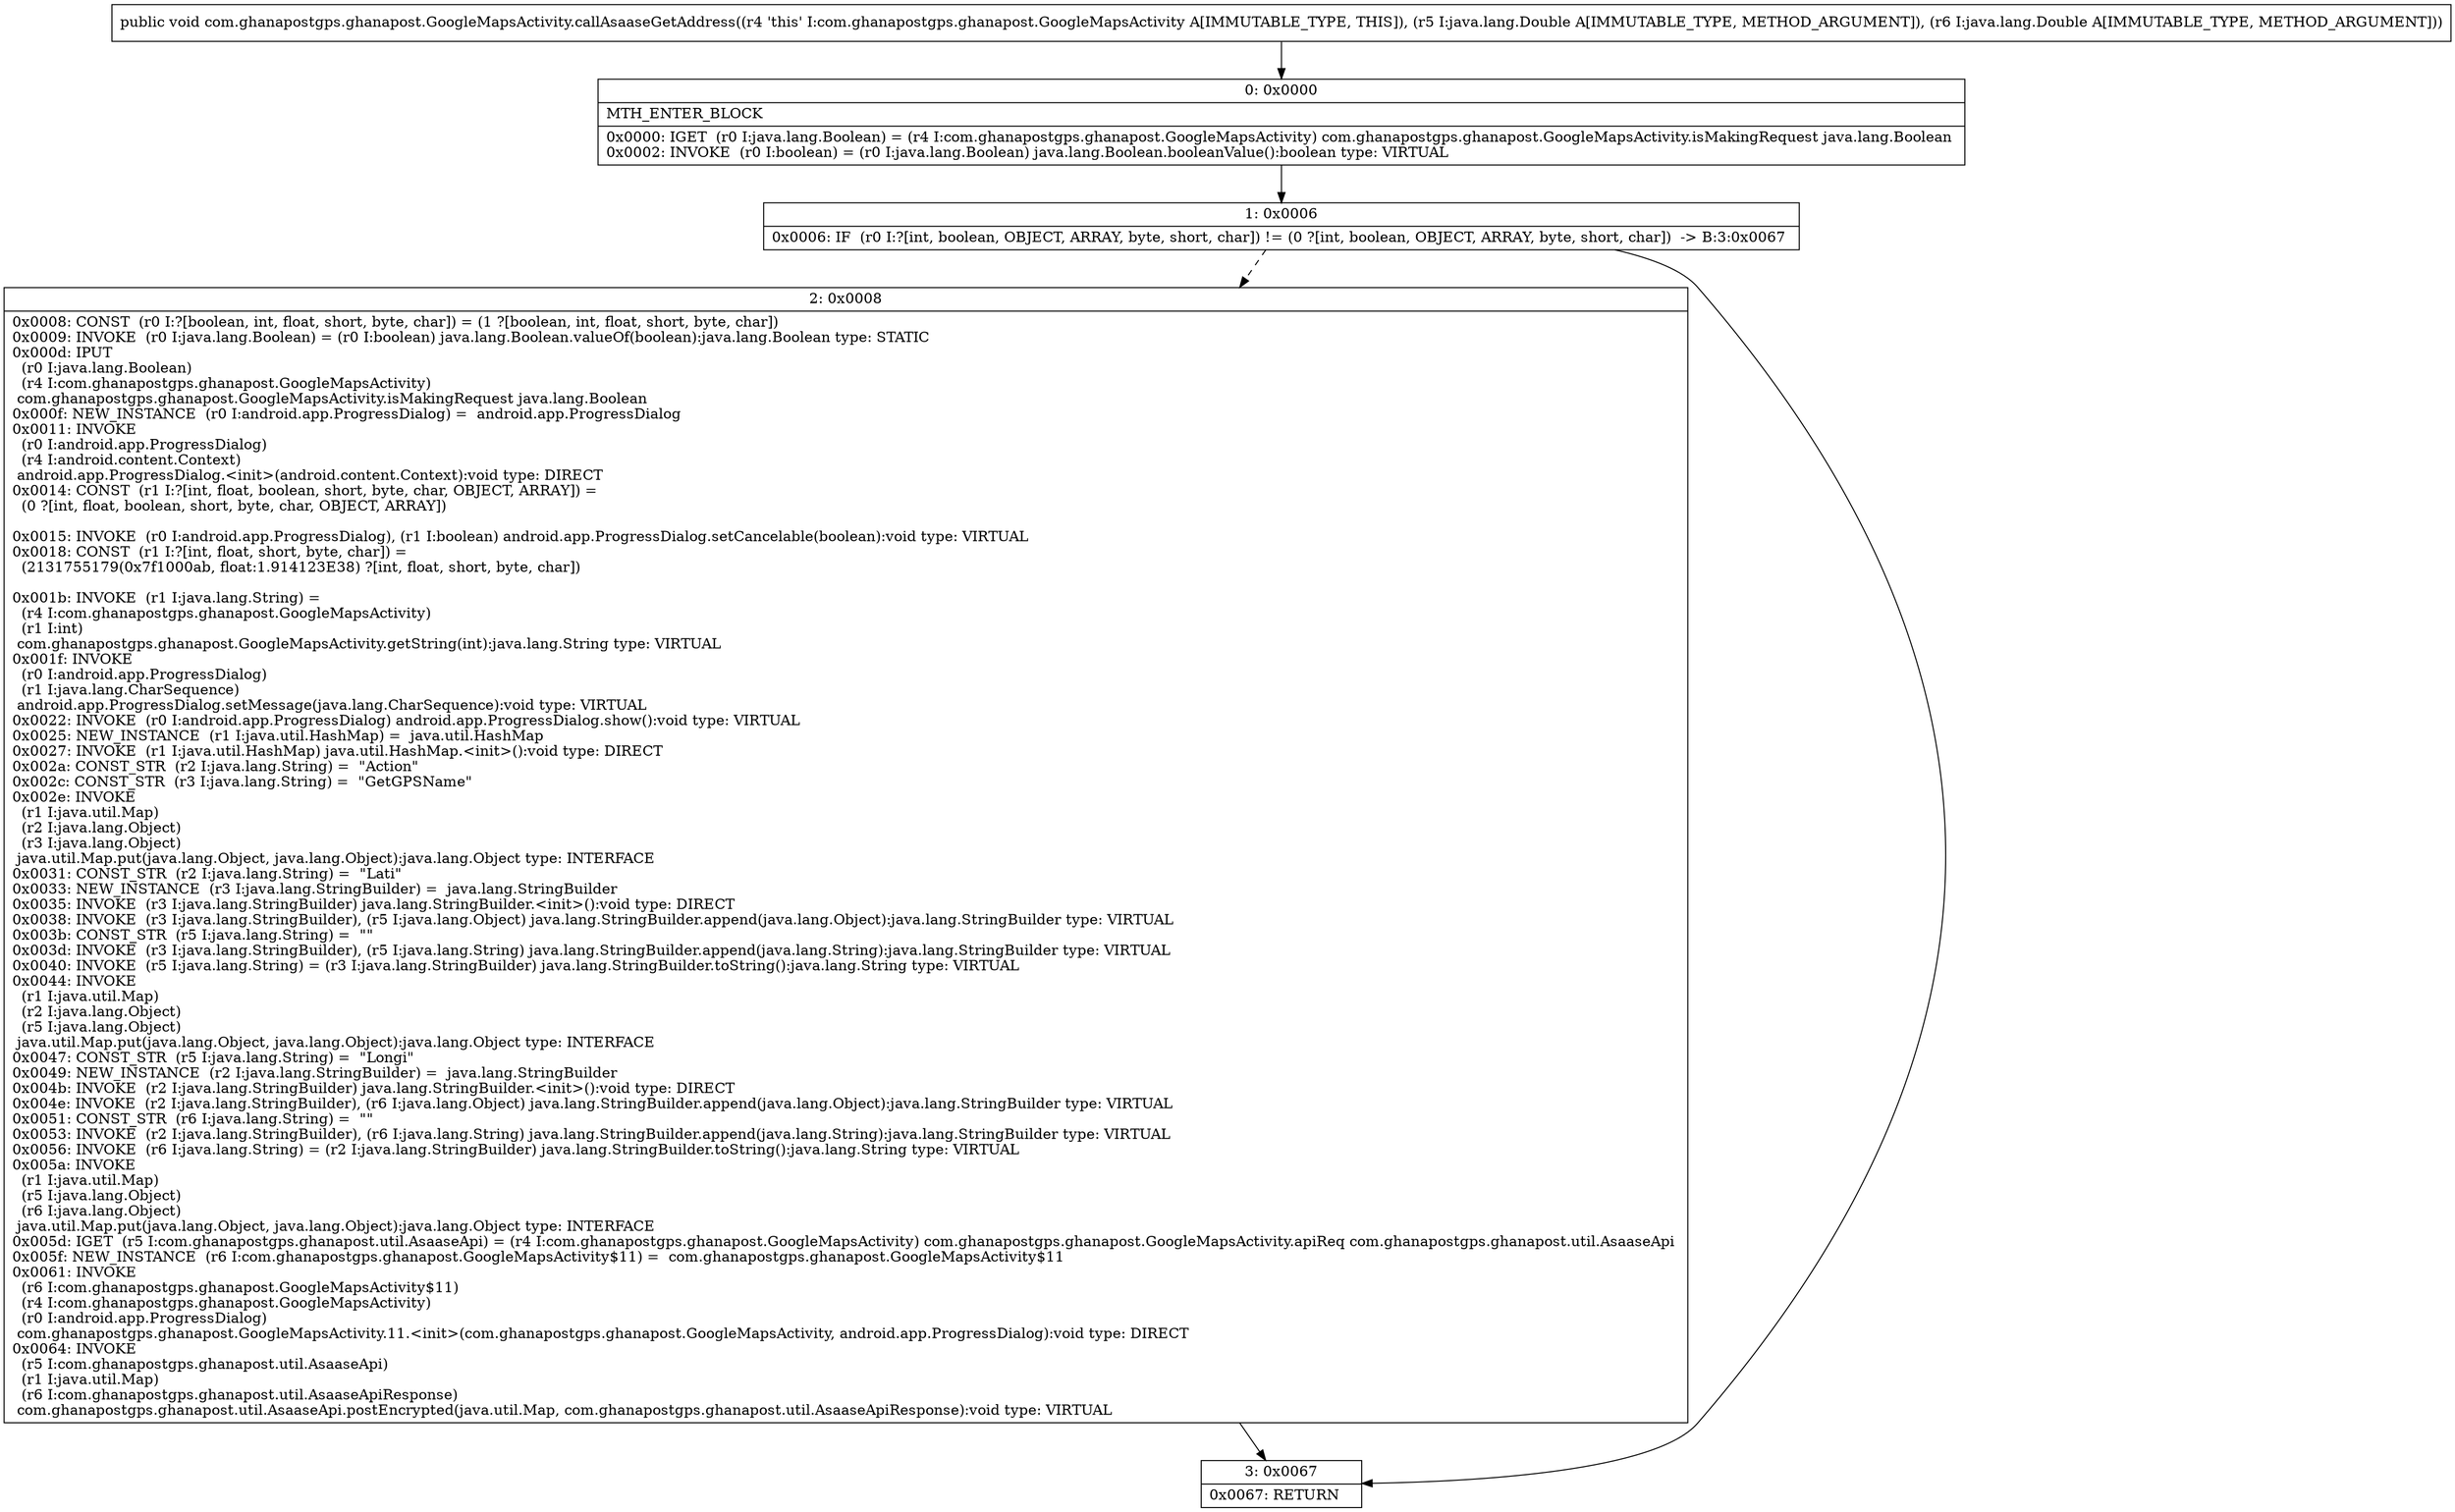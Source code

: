 digraph "CFG forcom.ghanapostgps.ghanapost.GoogleMapsActivity.callAsaaseGetAddress(Ljava\/lang\/Double;Ljava\/lang\/Double;)V" {
Node_0 [shape=record,label="{0\:\ 0x0000|MTH_ENTER_BLOCK\l|0x0000: IGET  (r0 I:java.lang.Boolean) = (r4 I:com.ghanapostgps.ghanapost.GoogleMapsActivity) com.ghanapostgps.ghanapost.GoogleMapsActivity.isMakingRequest java.lang.Boolean \l0x0002: INVOKE  (r0 I:boolean) = (r0 I:java.lang.Boolean) java.lang.Boolean.booleanValue():boolean type: VIRTUAL \l}"];
Node_1 [shape=record,label="{1\:\ 0x0006|0x0006: IF  (r0 I:?[int, boolean, OBJECT, ARRAY, byte, short, char]) != (0 ?[int, boolean, OBJECT, ARRAY, byte, short, char])  \-\> B:3:0x0067 \l}"];
Node_2 [shape=record,label="{2\:\ 0x0008|0x0008: CONST  (r0 I:?[boolean, int, float, short, byte, char]) = (1 ?[boolean, int, float, short, byte, char]) \l0x0009: INVOKE  (r0 I:java.lang.Boolean) = (r0 I:boolean) java.lang.Boolean.valueOf(boolean):java.lang.Boolean type: STATIC \l0x000d: IPUT  \l  (r0 I:java.lang.Boolean)\l  (r4 I:com.ghanapostgps.ghanapost.GoogleMapsActivity)\l com.ghanapostgps.ghanapost.GoogleMapsActivity.isMakingRequest java.lang.Boolean \l0x000f: NEW_INSTANCE  (r0 I:android.app.ProgressDialog) =  android.app.ProgressDialog \l0x0011: INVOKE  \l  (r0 I:android.app.ProgressDialog)\l  (r4 I:android.content.Context)\l android.app.ProgressDialog.\<init\>(android.content.Context):void type: DIRECT \l0x0014: CONST  (r1 I:?[int, float, boolean, short, byte, char, OBJECT, ARRAY]) = \l  (0 ?[int, float, boolean, short, byte, char, OBJECT, ARRAY])\l \l0x0015: INVOKE  (r0 I:android.app.ProgressDialog), (r1 I:boolean) android.app.ProgressDialog.setCancelable(boolean):void type: VIRTUAL \l0x0018: CONST  (r1 I:?[int, float, short, byte, char]) = \l  (2131755179(0x7f1000ab, float:1.914123E38) ?[int, float, short, byte, char])\l \l0x001b: INVOKE  (r1 I:java.lang.String) = \l  (r4 I:com.ghanapostgps.ghanapost.GoogleMapsActivity)\l  (r1 I:int)\l com.ghanapostgps.ghanapost.GoogleMapsActivity.getString(int):java.lang.String type: VIRTUAL \l0x001f: INVOKE  \l  (r0 I:android.app.ProgressDialog)\l  (r1 I:java.lang.CharSequence)\l android.app.ProgressDialog.setMessage(java.lang.CharSequence):void type: VIRTUAL \l0x0022: INVOKE  (r0 I:android.app.ProgressDialog) android.app.ProgressDialog.show():void type: VIRTUAL \l0x0025: NEW_INSTANCE  (r1 I:java.util.HashMap) =  java.util.HashMap \l0x0027: INVOKE  (r1 I:java.util.HashMap) java.util.HashMap.\<init\>():void type: DIRECT \l0x002a: CONST_STR  (r2 I:java.lang.String) =  \"Action\" \l0x002c: CONST_STR  (r3 I:java.lang.String) =  \"GetGPSName\" \l0x002e: INVOKE  \l  (r1 I:java.util.Map)\l  (r2 I:java.lang.Object)\l  (r3 I:java.lang.Object)\l java.util.Map.put(java.lang.Object, java.lang.Object):java.lang.Object type: INTERFACE \l0x0031: CONST_STR  (r2 I:java.lang.String) =  \"Lati\" \l0x0033: NEW_INSTANCE  (r3 I:java.lang.StringBuilder) =  java.lang.StringBuilder \l0x0035: INVOKE  (r3 I:java.lang.StringBuilder) java.lang.StringBuilder.\<init\>():void type: DIRECT \l0x0038: INVOKE  (r3 I:java.lang.StringBuilder), (r5 I:java.lang.Object) java.lang.StringBuilder.append(java.lang.Object):java.lang.StringBuilder type: VIRTUAL \l0x003b: CONST_STR  (r5 I:java.lang.String) =  \"\" \l0x003d: INVOKE  (r3 I:java.lang.StringBuilder), (r5 I:java.lang.String) java.lang.StringBuilder.append(java.lang.String):java.lang.StringBuilder type: VIRTUAL \l0x0040: INVOKE  (r5 I:java.lang.String) = (r3 I:java.lang.StringBuilder) java.lang.StringBuilder.toString():java.lang.String type: VIRTUAL \l0x0044: INVOKE  \l  (r1 I:java.util.Map)\l  (r2 I:java.lang.Object)\l  (r5 I:java.lang.Object)\l java.util.Map.put(java.lang.Object, java.lang.Object):java.lang.Object type: INTERFACE \l0x0047: CONST_STR  (r5 I:java.lang.String) =  \"Longi\" \l0x0049: NEW_INSTANCE  (r2 I:java.lang.StringBuilder) =  java.lang.StringBuilder \l0x004b: INVOKE  (r2 I:java.lang.StringBuilder) java.lang.StringBuilder.\<init\>():void type: DIRECT \l0x004e: INVOKE  (r2 I:java.lang.StringBuilder), (r6 I:java.lang.Object) java.lang.StringBuilder.append(java.lang.Object):java.lang.StringBuilder type: VIRTUAL \l0x0051: CONST_STR  (r6 I:java.lang.String) =  \"\" \l0x0053: INVOKE  (r2 I:java.lang.StringBuilder), (r6 I:java.lang.String) java.lang.StringBuilder.append(java.lang.String):java.lang.StringBuilder type: VIRTUAL \l0x0056: INVOKE  (r6 I:java.lang.String) = (r2 I:java.lang.StringBuilder) java.lang.StringBuilder.toString():java.lang.String type: VIRTUAL \l0x005a: INVOKE  \l  (r1 I:java.util.Map)\l  (r5 I:java.lang.Object)\l  (r6 I:java.lang.Object)\l java.util.Map.put(java.lang.Object, java.lang.Object):java.lang.Object type: INTERFACE \l0x005d: IGET  (r5 I:com.ghanapostgps.ghanapost.util.AsaaseApi) = (r4 I:com.ghanapostgps.ghanapost.GoogleMapsActivity) com.ghanapostgps.ghanapost.GoogleMapsActivity.apiReq com.ghanapostgps.ghanapost.util.AsaaseApi \l0x005f: NEW_INSTANCE  (r6 I:com.ghanapostgps.ghanapost.GoogleMapsActivity$11) =  com.ghanapostgps.ghanapost.GoogleMapsActivity$11 \l0x0061: INVOKE  \l  (r6 I:com.ghanapostgps.ghanapost.GoogleMapsActivity$11)\l  (r4 I:com.ghanapostgps.ghanapost.GoogleMapsActivity)\l  (r0 I:android.app.ProgressDialog)\l com.ghanapostgps.ghanapost.GoogleMapsActivity.11.\<init\>(com.ghanapostgps.ghanapost.GoogleMapsActivity, android.app.ProgressDialog):void type: DIRECT \l0x0064: INVOKE  \l  (r5 I:com.ghanapostgps.ghanapost.util.AsaaseApi)\l  (r1 I:java.util.Map)\l  (r6 I:com.ghanapostgps.ghanapost.util.AsaaseApiResponse)\l com.ghanapostgps.ghanapost.util.AsaaseApi.postEncrypted(java.util.Map, com.ghanapostgps.ghanapost.util.AsaaseApiResponse):void type: VIRTUAL \l}"];
Node_3 [shape=record,label="{3\:\ 0x0067|0x0067: RETURN   \l}"];
MethodNode[shape=record,label="{public void com.ghanapostgps.ghanapost.GoogleMapsActivity.callAsaaseGetAddress((r4 'this' I:com.ghanapostgps.ghanapost.GoogleMapsActivity A[IMMUTABLE_TYPE, THIS]), (r5 I:java.lang.Double A[IMMUTABLE_TYPE, METHOD_ARGUMENT]), (r6 I:java.lang.Double A[IMMUTABLE_TYPE, METHOD_ARGUMENT])) }"];
MethodNode -> Node_0;
Node_0 -> Node_1;
Node_1 -> Node_2[style=dashed];
Node_1 -> Node_3;
Node_2 -> Node_3;
}

